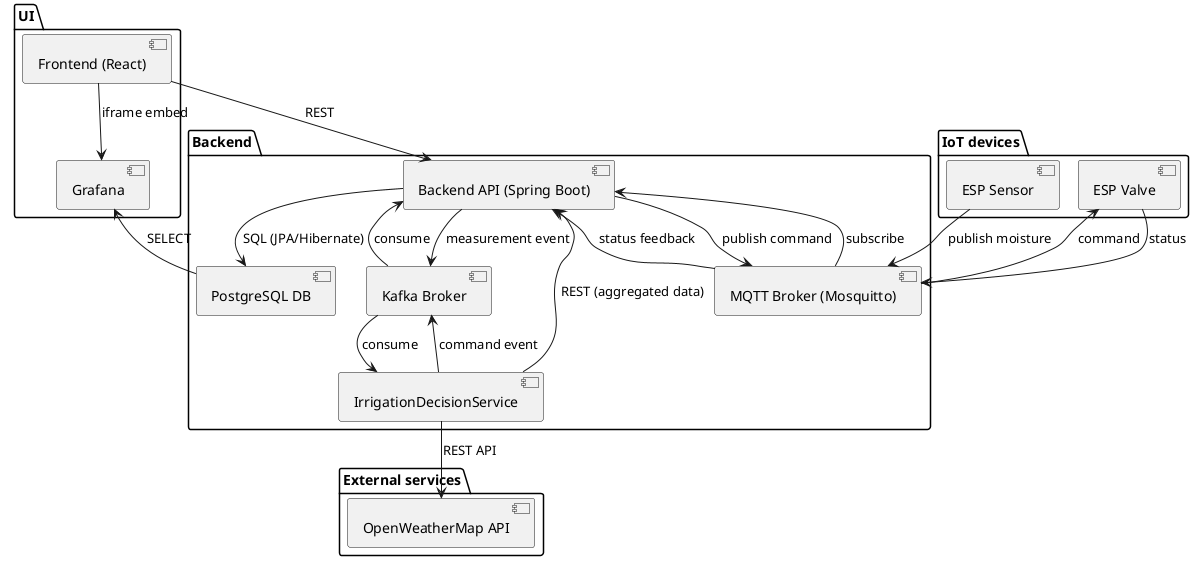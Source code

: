 @startuml
!pragma layout smetana

skinparam linetype ortho
skinparam defaultTextAlignment center

' UI
package "UI" {
  [Frontend (React)] as FE
  [Grafana]
}

' Backend
package "Backend" {
  [Backend API (Spring Boot)] as BE
  [PostgreSQL DB] as DB
  [Kafka Broker] as Kafka
  [MQTT Broker (Mosquitto)] as MQTT
  [IrrigationDecisionService] as IDS
}

' External services
package "External services" {
  [OpenWeatherMap API] as Weather
}

' IoT devices
package "IoT devices" {
  [ESP Sensor] as Sensor
  [ESP Valve] as Valve
}

' Connections
FE --> BE : REST
FE --> Grafana : iframe embed
BE --> DB : SQL (JPA/Hibernate)
DB --> Grafana : SELECT

Sensor --> MQTT : publish moisture
MQTT --> BE : subscribe
BE --> MQTT : publish command
MQTT --> Valve : command
Valve --> MQTT : status
MQTT --> BE : status feedback

BE --> Kafka : measurement event
Kafka --> IDS : consume
IDS --> Kafka : command event
Kafka --> BE : consume

IDS --> Weather : REST API
IDS --> BE : REST (aggregated data)

@enduml
